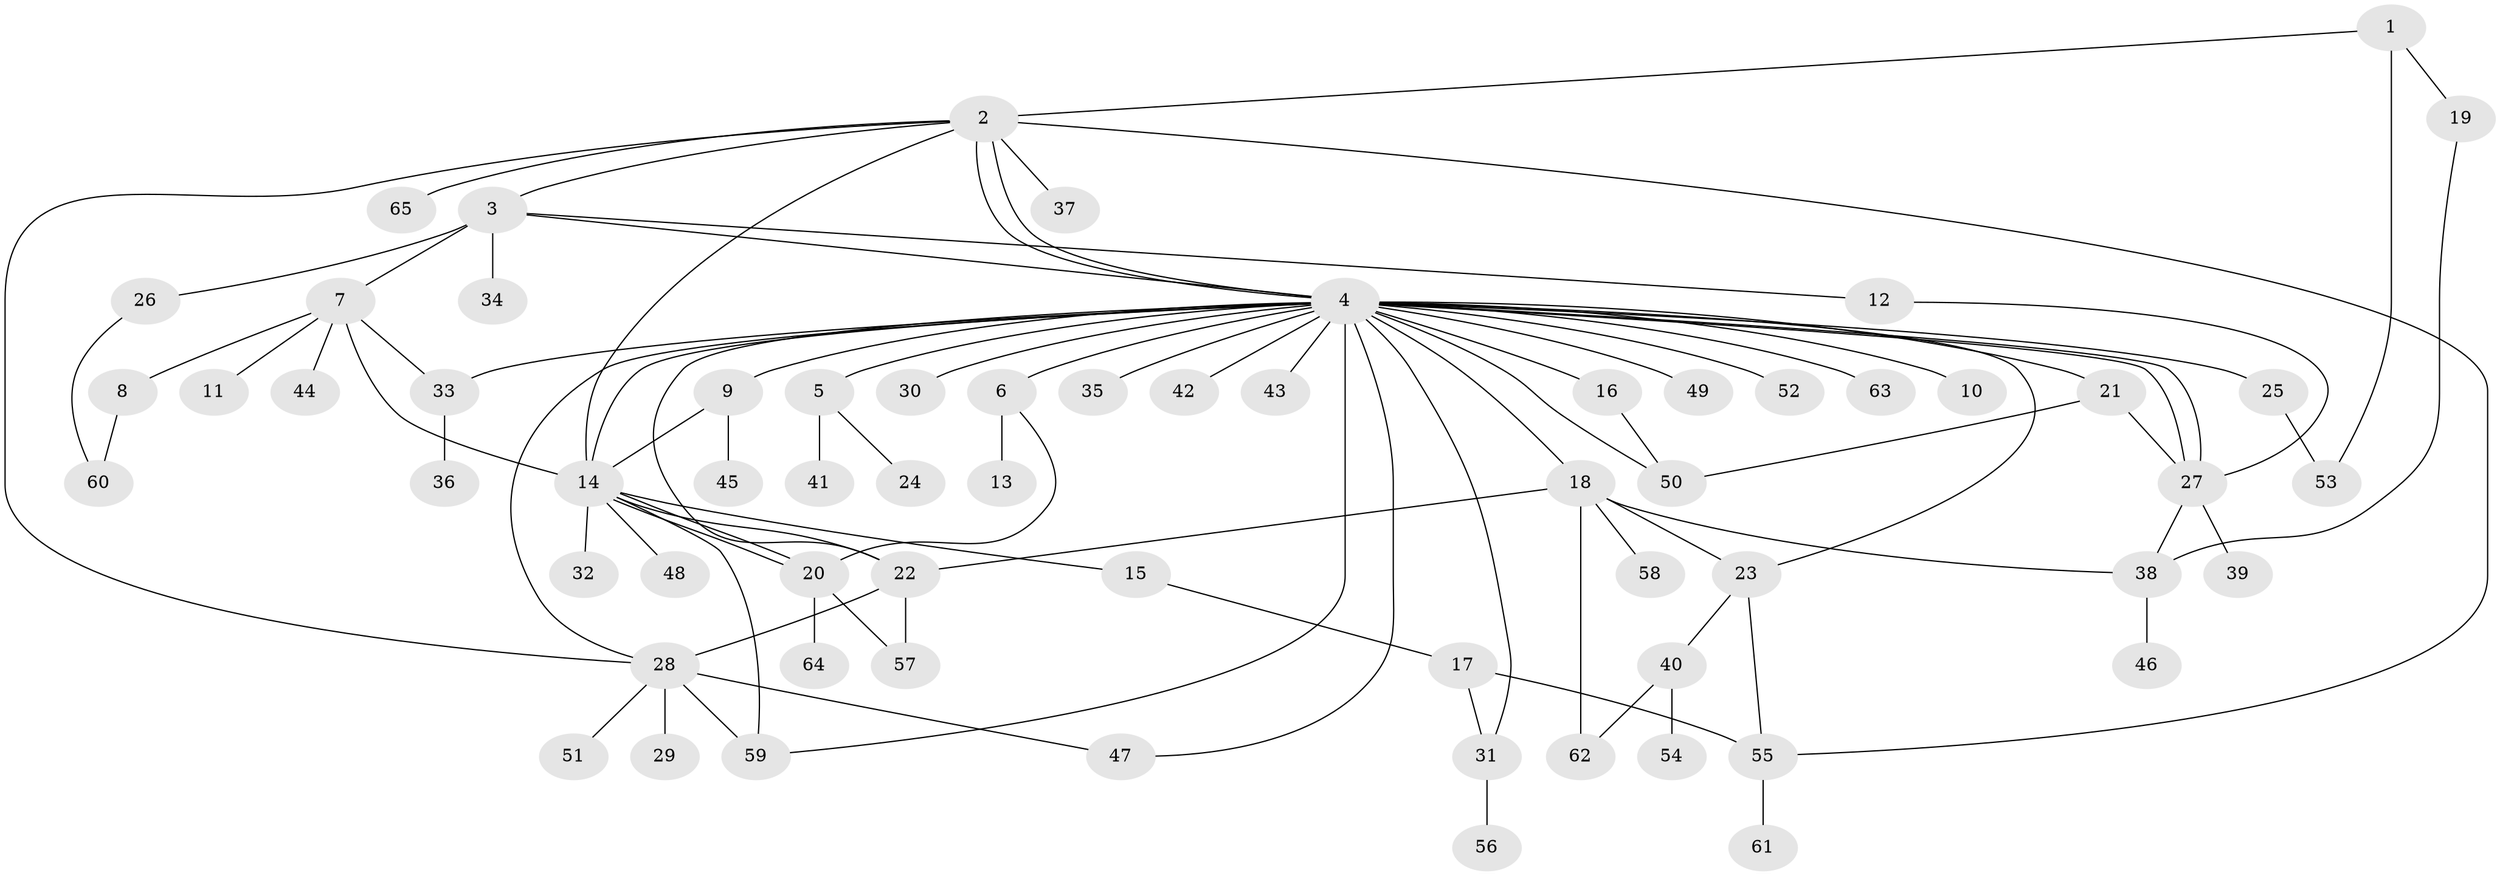// coarse degree distribution, {3: 0.10638297872340426, 8: 0.0425531914893617, 10: 0.02127659574468085, 24: 0.02127659574468085, 2: 0.2765957446808511, 9: 0.02127659574468085, 1: 0.425531914893617, 5: 0.0425531914893617, 4: 0.0425531914893617}
// Generated by graph-tools (version 1.1) at 2025/41/03/06/25 10:41:45]
// undirected, 65 vertices, 94 edges
graph export_dot {
graph [start="1"]
  node [color=gray90,style=filled];
  1;
  2;
  3;
  4;
  5;
  6;
  7;
  8;
  9;
  10;
  11;
  12;
  13;
  14;
  15;
  16;
  17;
  18;
  19;
  20;
  21;
  22;
  23;
  24;
  25;
  26;
  27;
  28;
  29;
  30;
  31;
  32;
  33;
  34;
  35;
  36;
  37;
  38;
  39;
  40;
  41;
  42;
  43;
  44;
  45;
  46;
  47;
  48;
  49;
  50;
  51;
  52;
  53;
  54;
  55;
  56;
  57;
  58;
  59;
  60;
  61;
  62;
  63;
  64;
  65;
  1 -- 2;
  1 -- 19;
  1 -- 53;
  2 -- 3;
  2 -- 4;
  2 -- 4;
  2 -- 14;
  2 -- 28;
  2 -- 37;
  2 -- 55;
  2 -- 65;
  3 -- 4;
  3 -- 7;
  3 -- 12;
  3 -- 26;
  3 -- 34;
  4 -- 5;
  4 -- 6;
  4 -- 9;
  4 -- 10;
  4 -- 14;
  4 -- 16;
  4 -- 18;
  4 -- 21;
  4 -- 22;
  4 -- 23;
  4 -- 25;
  4 -- 27;
  4 -- 27;
  4 -- 28;
  4 -- 30;
  4 -- 31;
  4 -- 33;
  4 -- 35;
  4 -- 42;
  4 -- 43;
  4 -- 47;
  4 -- 49;
  4 -- 50;
  4 -- 52;
  4 -- 59;
  4 -- 63;
  5 -- 24;
  5 -- 41;
  6 -- 13;
  6 -- 20;
  7 -- 8;
  7 -- 11;
  7 -- 14;
  7 -- 33;
  7 -- 44;
  8 -- 60;
  9 -- 14;
  9 -- 45;
  12 -- 27;
  14 -- 15;
  14 -- 20;
  14 -- 20;
  14 -- 22;
  14 -- 32;
  14 -- 48;
  14 -- 59;
  15 -- 17;
  16 -- 50;
  17 -- 31;
  17 -- 55;
  18 -- 22;
  18 -- 23;
  18 -- 38;
  18 -- 58;
  18 -- 62;
  19 -- 38;
  20 -- 57;
  20 -- 64;
  21 -- 27;
  21 -- 50;
  22 -- 28;
  22 -- 57;
  23 -- 40;
  23 -- 55;
  25 -- 53;
  26 -- 60;
  27 -- 38;
  27 -- 39;
  28 -- 29;
  28 -- 47;
  28 -- 51;
  28 -- 59;
  31 -- 56;
  33 -- 36;
  38 -- 46;
  40 -- 54;
  40 -- 62;
  55 -- 61;
}
